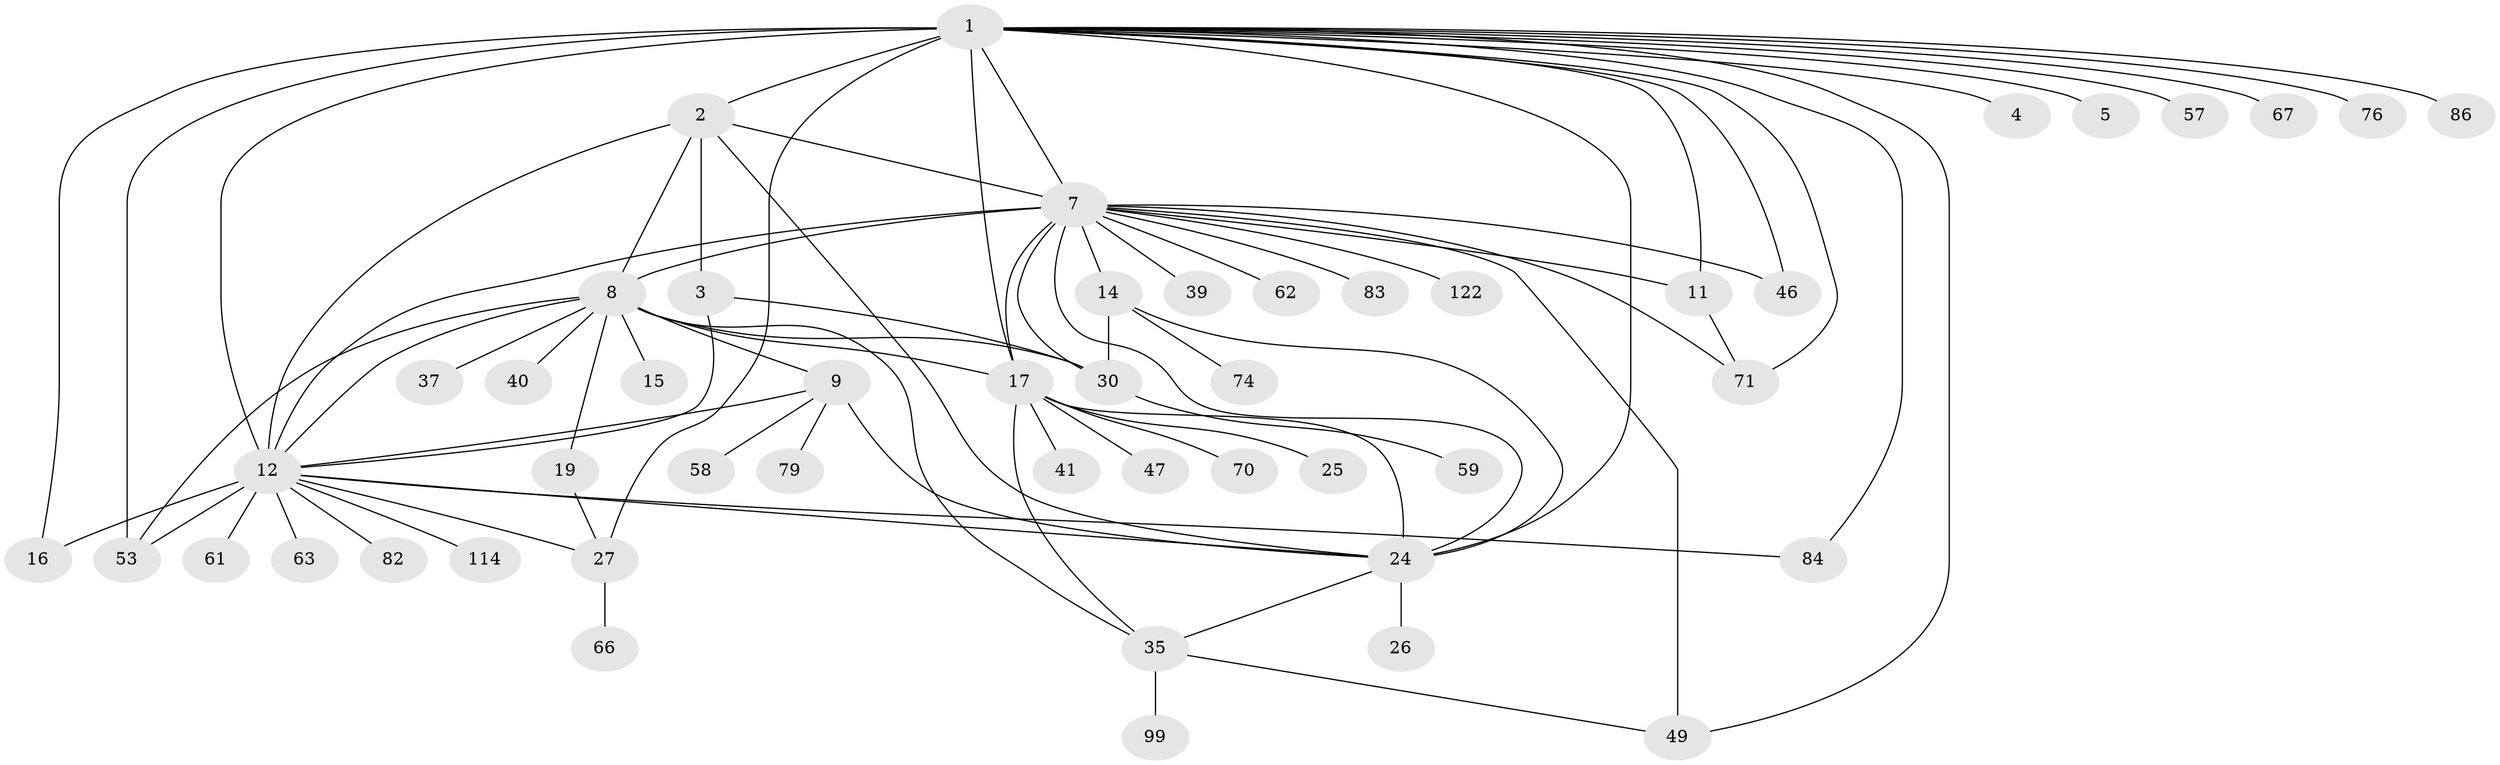 // original degree distribution, {10: 0.008130081300813009, 9: 0.024390243902439025, 3: 0.0975609756097561, 1: 0.4715447154471545, 17: 0.008130081300813009, 14: 0.008130081300813009, 4: 0.10569105691056911, 6: 0.04065040650406504, 8: 0.016260162601626018, 5: 0.04878048780487805, 2: 0.14634146341463414, 7: 0.016260162601626018, 12: 0.008130081300813009}
// Generated by graph-tools (version 1.1) at 2025/17/03/04/25 18:17:57]
// undirected, 49 vertices, 80 edges
graph export_dot {
graph [start="1"]
  node [color=gray90,style=filled];
  1 [super="+10+34+22+6"];
  2;
  3;
  4;
  5;
  7 [super="+13+77"];
  8 [super="+65"];
  9 [super="+21+100"];
  11;
  12 [super="+48+45+55+102"];
  14;
  15;
  16 [super="+36"];
  17 [super="+23"];
  19;
  24 [super="+96"];
  25 [super="+72"];
  26;
  27;
  30 [super="+52"];
  35 [super="+51+110+91+44"];
  37;
  39;
  40 [super="+115"];
  41;
  46 [super="+50"];
  47;
  49 [super="+60+54"];
  53 [super="+98+73"];
  57;
  58;
  59;
  61;
  62;
  63;
  66;
  67;
  70;
  71 [super="+107"];
  74;
  76;
  79;
  82;
  83 [super="+93+97+87"];
  84;
  86;
  99;
  114;
  122;
  1 -- 2;
  1 -- 4;
  1 -- 5;
  1 -- 16;
  1 -- 46;
  1 -- 49;
  1 -- 67;
  1 -- 12 [weight=5];
  1 -- 76;
  1 -- 17 [weight=4];
  1 -- 84;
  1 -- 53 [weight=3];
  1 -- 86;
  1 -- 24 [weight=2];
  1 -- 57;
  1 -- 27 [weight=2];
  1 -- 7 [weight=3];
  1 -- 11;
  1 -- 71;
  2 -- 3;
  2 -- 7 [weight=2];
  2 -- 8;
  2 -- 12 [weight=3];
  2 -- 24;
  3 -- 12;
  3 -- 30;
  7 -- 11;
  7 -- 14 [weight=2];
  7 -- 17;
  7 -- 39;
  7 -- 46;
  7 -- 49;
  7 -- 62;
  7 -- 83;
  7 -- 122;
  7 -- 12;
  7 -- 24;
  7 -- 30;
  7 -- 71;
  7 -- 8;
  8 -- 9;
  8 -- 15;
  8 -- 19;
  8 -- 30 [weight=2];
  8 -- 35;
  8 -- 37;
  8 -- 40;
  8 -- 53;
  8 -- 12;
  8 -- 17;
  9 -- 12;
  9 -- 24;
  9 -- 58;
  9 -- 79;
  11 -- 71;
  12 -- 61;
  12 -- 63;
  12 -- 24;
  12 -- 82;
  12 -- 27;
  12 -- 16;
  12 -- 53;
  12 -- 114;
  12 -- 84;
  14 -- 74;
  14 -- 24;
  14 -- 30;
  17 -- 24;
  17 -- 25;
  17 -- 70;
  17 -- 35;
  17 -- 41;
  17 -- 47;
  19 -- 27;
  24 -- 26;
  24 -- 35;
  27 -- 66;
  30 -- 59;
  35 -- 99;
  35 -- 49;
}

